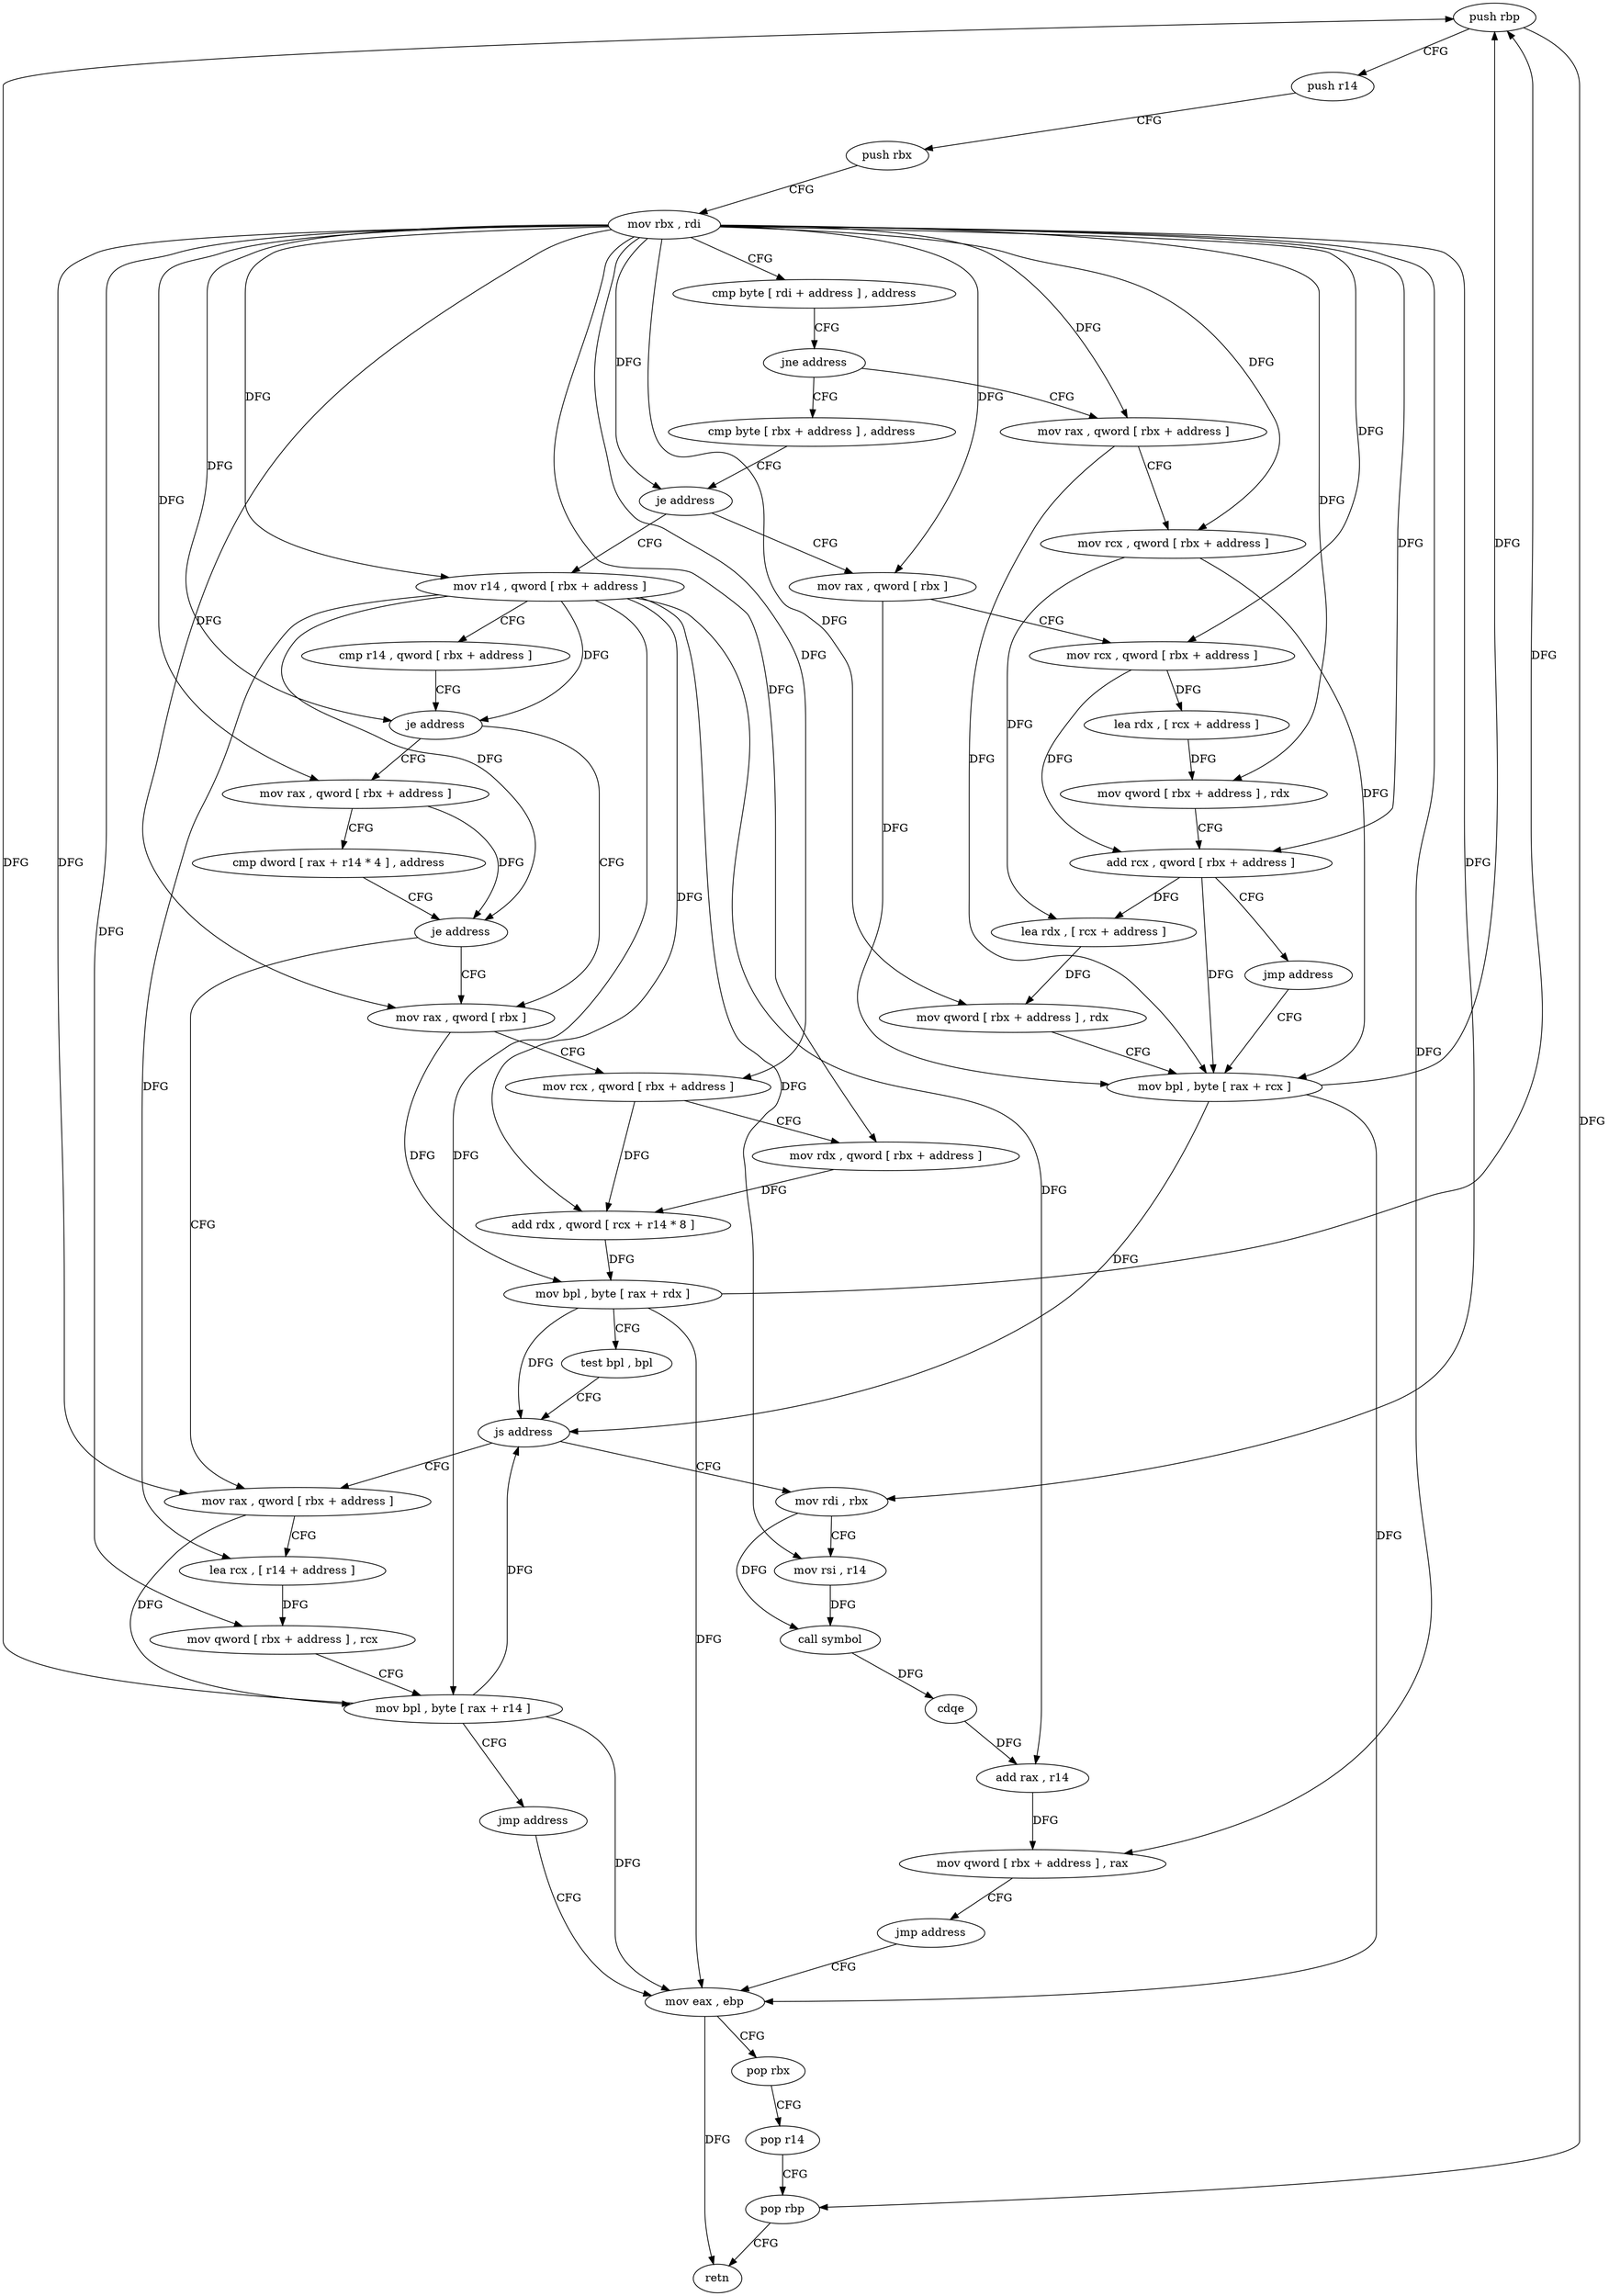 digraph "func" {
"4236688" [label = "push rbp" ]
"4236689" [label = "push r14" ]
"4236691" [label = "push rbx" ]
"4236692" [label = "mov rbx , rdi" ]
"4236695" [label = "cmp byte [ rdi + address ] , address" ]
"4236702" [label = "jne address" ]
"4236731" [label = "cmp byte [ rbx + address ] , address" ]
"4236704" [label = "mov rax , qword [ rbx + address ]" ]
"4236738" [label = "je address" ]
"4236807" [label = "mov rax , qword [ rbx ]" ]
"4236740" [label = "mov r14 , qword [ rbx + address ]" ]
"4236708" [label = "mov rcx , qword [ rbx + address ]" ]
"4236712" [label = "lea rdx , [ rcx + address ]" ]
"4236716" [label = "mov qword [ rbx + address ] , rdx" ]
"4236720" [label = "mov bpl , byte [ rax + rcx ]" ]
"4236810" [label = "mov rcx , qword [ rbx + address ]" ]
"4236814" [label = "lea rdx , [ rcx + address ]" ]
"4236818" [label = "mov qword [ rbx + address ] , rdx" ]
"4236822" [label = "add rcx , qword [ rbx + address ]" ]
"4236826" [label = "jmp address" ]
"4236744" [label = "cmp r14 , qword [ rbx + address ]" ]
"4236748" [label = "je address" ]
"4236761" [label = "mov rax , qword [ rbx ]" ]
"4236750" [label = "mov rax , qword [ rbx + address ]" ]
"4236724" [label = "mov eax , ebp" ]
"4236764" [label = "mov rcx , qword [ rbx + address ]" ]
"4236768" [label = "mov rdx , qword [ rbx + address ]" ]
"4236772" [label = "add rdx , qword [ rcx + r14 * 8 ]" ]
"4236776" [label = "mov bpl , byte [ rax + rdx ]" ]
"4236780" [label = "test bpl , bpl" ]
"4236783" [label = "js address" ]
"4236828" [label = "mov rax , qword [ rbx + address ]" ]
"4236785" [label = "mov rdi , rbx" ]
"4236754" [label = "cmp dword [ rax + r14 * 4 ] , address" ]
"4236759" [label = "je address" ]
"4236832" [label = "lea rcx , [ r14 + address ]" ]
"4236836" [label = "mov qword [ rbx + address ] , rcx" ]
"4236840" [label = "mov bpl , byte [ rax + r14 ]" ]
"4236844" [label = "jmp address" ]
"4236788" [label = "mov rsi , r14" ]
"4236791" [label = "call symbol" ]
"4236796" [label = "cdqe" ]
"4236798" [label = "add rax , r14" ]
"4236801" [label = "mov qword [ rbx + address ] , rax" ]
"4236805" [label = "jmp address" ]
"4236726" [label = "pop rbx" ]
"4236727" [label = "pop r14" ]
"4236729" [label = "pop rbp" ]
"4236730" [label = "retn" ]
"4236688" -> "4236689" [ label = "CFG" ]
"4236688" -> "4236729" [ label = "DFG" ]
"4236689" -> "4236691" [ label = "CFG" ]
"4236691" -> "4236692" [ label = "CFG" ]
"4236692" -> "4236695" [ label = "CFG" ]
"4236692" -> "4236738" [ label = "DFG" ]
"4236692" -> "4236704" [ label = "DFG" ]
"4236692" -> "4236708" [ label = "DFG" ]
"4236692" -> "4236716" [ label = "DFG" ]
"4236692" -> "4236807" [ label = "DFG" ]
"4236692" -> "4236810" [ label = "DFG" ]
"4236692" -> "4236818" [ label = "DFG" ]
"4236692" -> "4236822" [ label = "DFG" ]
"4236692" -> "4236740" [ label = "DFG" ]
"4236692" -> "4236748" [ label = "DFG" ]
"4236692" -> "4236761" [ label = "DFG" ]
"4236692" -> "4236764" [ label = "DFG" ]
"4236692" -> "4236768" [ label = "DFG" ]
"4236692" -> "4236750" [ label = "DFG" ]
"4236692" -> "4236828" [ label = "DFG" ]
"4236692" -> "4236836" [ label = "DFG" ]
"4236692" -> "4236785" [ label = "DFG" ]
"4236692" -> "4236801" [ label = "DFG" ]
"4236695" -> "4236702" [ label = "CFG" ]
"4236702" -> "4236731" [ label = "CFG" ]
"4236702" -> "4236704" [ label = "CFG" ]
"4236731" -> "4236738" [ label = "CFG" ]
"4236704" -> "4236708" [ label = "CFG" ]
"4236704" -> "4236720" [ label = "DFG" ]
"4236738" -> "4236807" [ label = "CFG" ]
"4236738" -> "4236740" [ label = "CFG" ]
"4236807" -> "4236810" [ label = "CFG" ]
"4236807" -> "4236720" [ label = "DFG" ]
"4236740" -> "4236744" [ label = "CFG" ]
"4236740" -> "4236748" [ label = "DFG" ]
"4236740" -> "4236772" [ label = "DFG" ]
"4236740" -> "4236759" [ label = "DFG" ]
"4236740" -> "4236832" [ label = "DFG" ]
"4236740" -> "4236840" [ label = "DFG" ]
"4236740" -> "4236788" [ label = "DFG" ]
"4236740" -> "4236798" [ label = "DFG" ]
"4236708" -> "4236712" [ label = "DFG" ]
"4236708" -> "4236720" [ label = "DFG" ]
"4236712" -> "4236716" [ label = "DFG" ]
"4236716" -> "4236720" [ label = "CFG" ]
"4236720" -> "4236724" [ label = "DFG" ]
"4236720" -> "4236688" [ label = "DFG" ]
"4236720" -> "4236783" [ label = "DFG" ]
"4236810" -> "4236814" [ label = "DFG" ]
"4236810" -> "4236822" [ label = "DFG" ]
"4236814" -> "4236818" [ label = "DFG" ]
"4236818" -> "4236822" [ label = "CFG" ]
"4236822" -> "4236826" [ label = "CFG" ]
"4236822" -> "4236712" [ label = "DFG" ]
"4236822" -> "4236720" [ label = "DFG" ]
"4236826" -> "4236720" [ label = "CFG" ]
"4236744" -> "4236748" [ label = "CFG" ]
"4236748" -> "4236761" [ label = "CFG" ]
"4236748" -> "4236750" [ label = "CFG" ]
"4236761" -> "4236764" [ label = "CFG" ]
"4236761" -> "4236776" [ label = "DFG" ]
"4236750" -> "4236754" [ label = "CFG" ]
"4236750" -> "4236759" [ label = "DFG" ]
"4236724" -> "4236726" [ label = "CFG" ]
"4236724" -> "4236730" [ label = "DFG" ]
"4236764" -> "4236768" [ label = "CFG" ]
"4236764" -> "4236772" [ label = "DFG" ]
"4236768" -> "4236772" [ label = "DFG" ]
"4236772" -> "4236776" [ label = "DFG" ]
"4236776" -> "4236780" [ label = "CFG" ]
"4236776" -> "4236688" [ label = "DFG" ]
"4236776" -> "4236783" [ label = "DFG" ]
"4236776" -> "4236724" [ label = "DFG" ]
"4236780" -> "4236783" [ label = "CFG" ]
"4236783" -> "4236828" [ label = "CFG" ]
"4236783" -> "4236785" [ label = "CFG" ]
"4236828" -> "4236832" [ label = "CFG" ]
"4236828" -> "4236840" [ label = "DFG" ]
"4236785" -> "4236788" [ label = "CFG" ]
"4236785" -> "4236791" [ label = "DFG" ]
"4236754" -> "4236759" [ label = "CFG" ]
"4236759" -> "4236828" [ label = "CFG" ]
"4236759" -> "4236761" [ label = "CFG" ]
"4236832" -> "4236836" [ label = "DFG" ]
"4236836" -> "4236840" [ label = "CFG" ]
"4236840" -> "4236844" [ label = "CFG" ]
"4236840" -> "4236688" [ label = "DFG" ]
"4236840" -> "4236783" [ label = "DFG" ]
"4236840" -> "4236724" [ label = "DFG" ]
"4236844" -> "4236724" [ label = "CFG" ]
"4236788" -> "4236791" [ label = "DFG" ]
"4236791" -> "4236796" [ label = "DFG" ]
"4236796" -> "4236798" [ label = "DFG" ]
"4236798" -> "4236801" [ label = "DFG" ]
"4236801" -> "4236805" [ label = "CFG" ]
"4236805" -> "4236724" [ label = "CFG" ]
"4236726" -> "4236727" [ label = "CFG" ]
"4236727" -> "4236729" [ label = "CFG" ]
"4236729" -> "4236730" [ label = "CFG" ]
}
